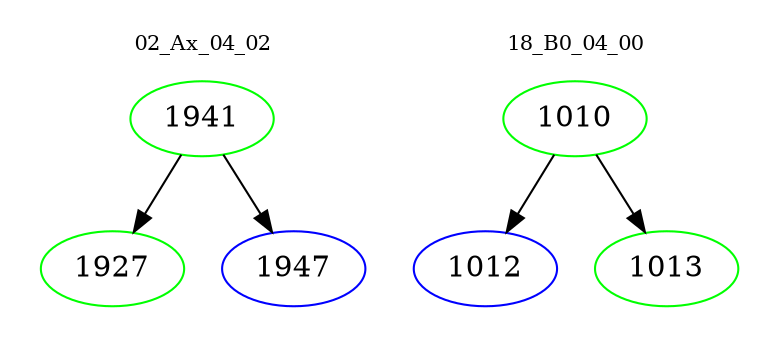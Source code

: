 digraph{
subgraph cluster_0 {
color = white
label = "02_Ax_04_02";
fontsize=10;
T0_1941 [label="1941", color="green"]
T0_1941 -> T0_1927 [color="black"]
T0_1927 [label="1927", color="green"]
T0_1941 -> T0_1947 [color="black"]
T0_1947 [label="1947", color="blue"]
}
subgraph cluster_1 {
color = white
label = "18_B0_04_00";
fontsize=10;
T1_1010 [label="1010", color="green"]
T1_1010 -> T1_1012 [color="black"]
T1_1012 [label="1012", color="blue"]
T1_1010 -> T1_1013 [color="black"]
T1_1013 [label="1013", color="green"]
}
}

